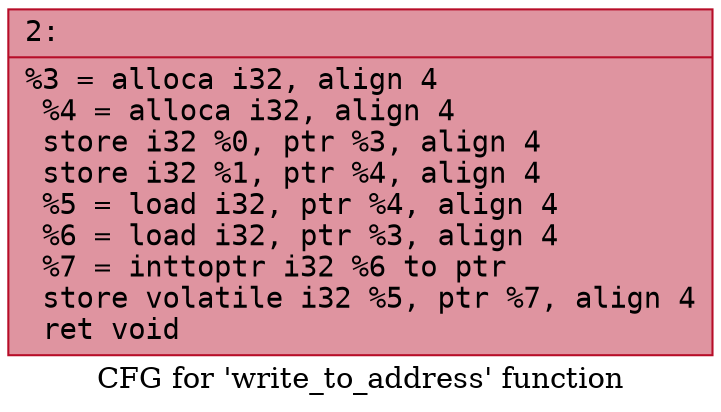 digraph "CFG for 'write_to_address' function" {
	label="CFG for 'write_to_address' function";

	Node0x36c5c260 [shape=record,color="#b70d28ff", style=filled, fillcolor="#b70d2870" fontname="Courier",label="{2:\l|  %3 = alloca i32, align 4\l  %4 = alloca i32, align 4\l  store i32 %0, ptr %3, align 4\l  store i32 %1, ptr %4, align 4\l  %5 = load i32, ptr %4, align 4\l  %6 = load i32, ptr %3, align 4\l  %7 = inttoptr i32 %6 to ptr\l  store volatile i32 %5, ptr %7, align 4\l  ret void\l}"];
}

